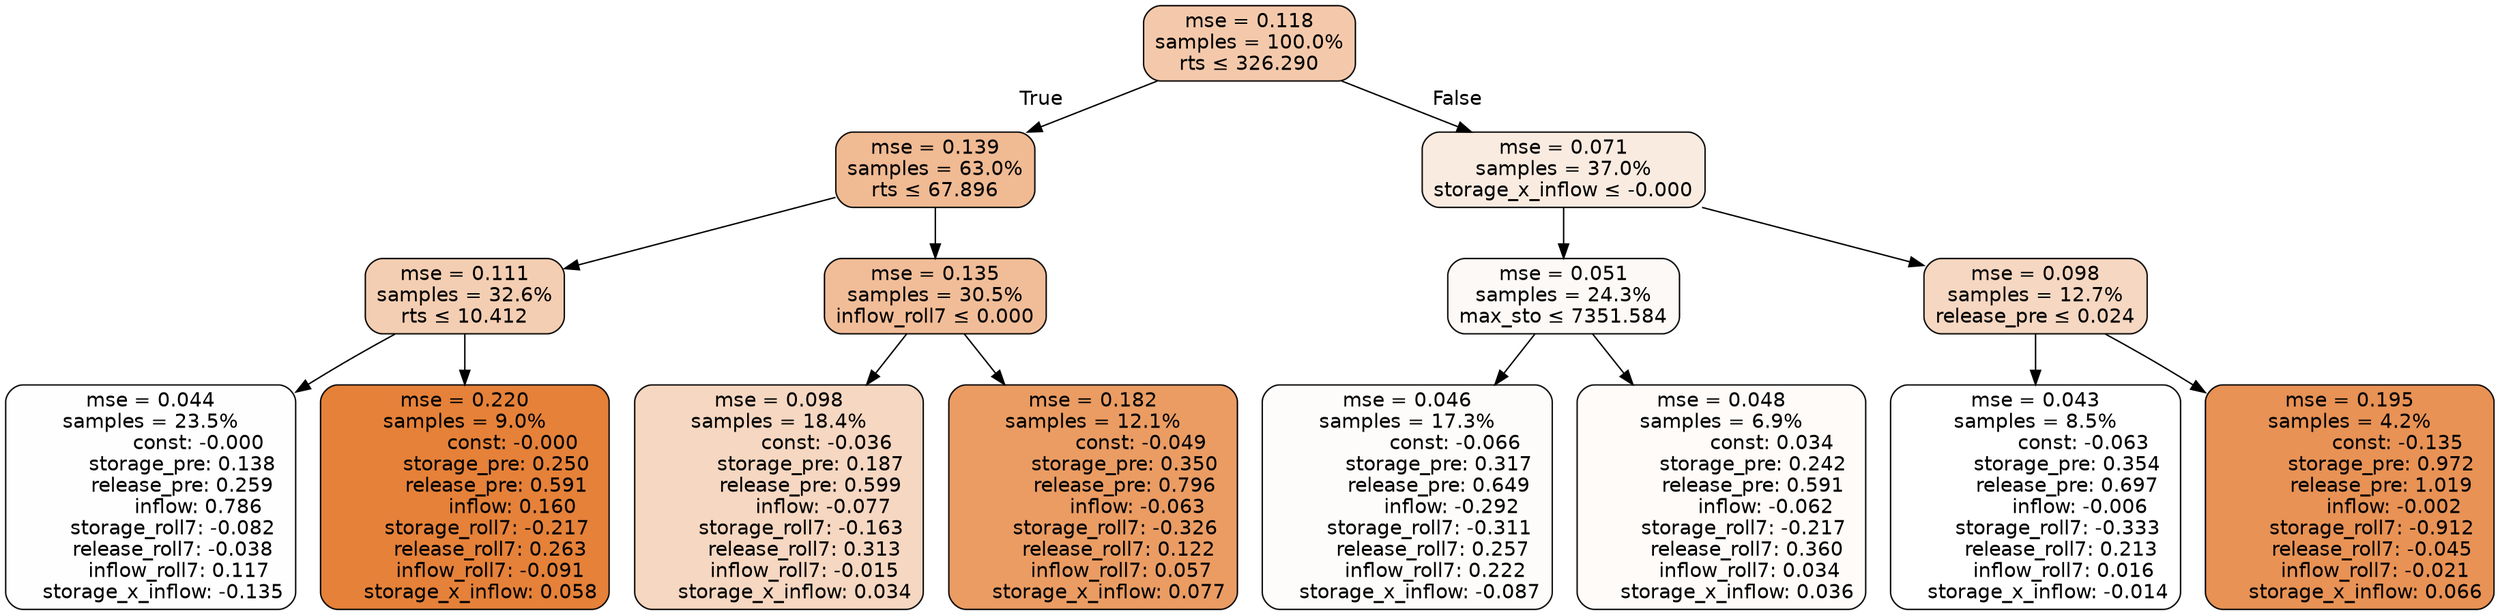 digraph tree {
bgcolor="transparent"
node [shape=rectangle, style="filled, rounded", color="black", fontname=helvetica] ;
edge [fontname=helvetica] ;
	"0" [label="mse = 0.118
samples = 100.0%
rts &le; 326.290", fillcolor="#f4c9ab"]
	"1" [label="mse = 0.139
samples = 63.0%
rts &le; 67.896", fillcolor="#f0ba93"]
	"2" [label="mse = 0.111
samples = 32.6%
rts &le; 10.412", fillcolor="#f4ceb2"]
	"3" [label="mse = 0.044
samples = 23.5%
               const: -0.000
          storage_pre: 0.138
          release_pre: 0.259
               inflow: 0.786
       storage_roll7: -0.082
       release_roll7: -0.038
         inflow_roll7: 0.117
    storage_x_inflow: -0.135", fillcolor="#fefefe"]
	"4" [label="mse = 0.220
samples = 9.0%
               const: -0.000
          storage_pre: 0.250
          release_pre: 0.591
               inflow: 0.160
       storage_roll7: -0.217
        release_roll7: 0.263
        inflow_roll7: -0.091
     storage_x_inflow: 0.058", fillcolor="#e58139"]
	"5" [label="mse = 0.135
samples = 30.5%
inflow_roll7 &le; 0.000", fillcolor="#f1bd98"]
	"6" [label="mse = 0.098
samples = 18.4%
               const: -0.036
          storage_pre: 0.187
          release_pre: 0.599
              inflow: -0.077
       storage_roll7: -0.163
        release_roll7: 0.313
        inflow_roll7: -0.015
     storage_x_inflow: 0.034", fillcolor="#f6d7c1"]
	"7" [label="mse = 0.182
samples = 12.1%
               const: -0.049
          storage_pre: 0.350
          release_pre: 0.796
              inflow: -0.063
       storage_roll7: -0.326
        release_roll7: 0.122
         inflow_roll7: 0.057
     storage_x_inflow: 0.077", fillcolor="#ea9c63"]
	"8" [label="mse = 0.071
samples = 37.0%
storage_x_inflow &le; -0.000", fillcolor="#faebe0"]
	"9" [label="mse = 0.051
samples = 24.3%
max_sto &le; 7351.584", fillcolor="#fdf9f6"]
	"10" [label="mse = 0.046
samples = 17.3%
               const: -0.066
          storage_pre: 0.317
          release_pre: 0.649
              inflow: -0.292
       storage_roll7: -0.311
        release_roll7: 0.257
         inflow_roll7: 0.222
    storage_x_inflow: -0.087", fillcolor="#fefcfb"]
	"11" [label="mse = 0.048
samples = 6.9%
                const: 0.034
          storage_pre: 0.242
          release_pre: 0.591
              inflow: -0.062
       storage_roll7: -0.217
        release_roll7: 0.360
         inflow_roll7: 0.034
     storage_x_inflow: 0.036", fillcolor="#fefbf9"]
	"12" [label="mse = 0.098
samples = 12.7%
release_pre &le; 0.024", fillcolor="#f6d7c1"]
	"13" [label="mse = 0.043
samples = 8.5%
               const: -0.063
          storage_pre: 0.354
          release_pre: 0.697
              inflow: -0.006
       storage_roll7: -0.333
        release_roll7: 0.213
         inflow_roll7: 0.016
    storage_x_inflow: -0.014", fillcolor="#ffffff"]
	"14" [label="mse = 0.195
samples = 4.2%
               const: -0.135
          storage_pre: 0.972
          release_pre: 1.019
              inflow: -0.002
       storage_roll7: -0.912
       release_roll7: -0.045
        inflow_roll7: -0.021
     storage_x_inflow: 0.066", fillcolor="#e89255"]

	"0" -> "1" [labeldistance=2.5, labelangle=45, headlabel="True"]
	"1" -> "2"
	"2" -> "3"
	"2" -> "4"
	"1" -> "5"
	"5" -> "6"
	"5" -> "7"
	"0" -> "8" [labeldistance=2.5, labelangle=-45, headlabel="False"]
	"8" -> "9"
	"9" -> "10"
	"9" -> "11"
	"8" -> "12"
	"12" -> "13"
	"12" -> "14"
}